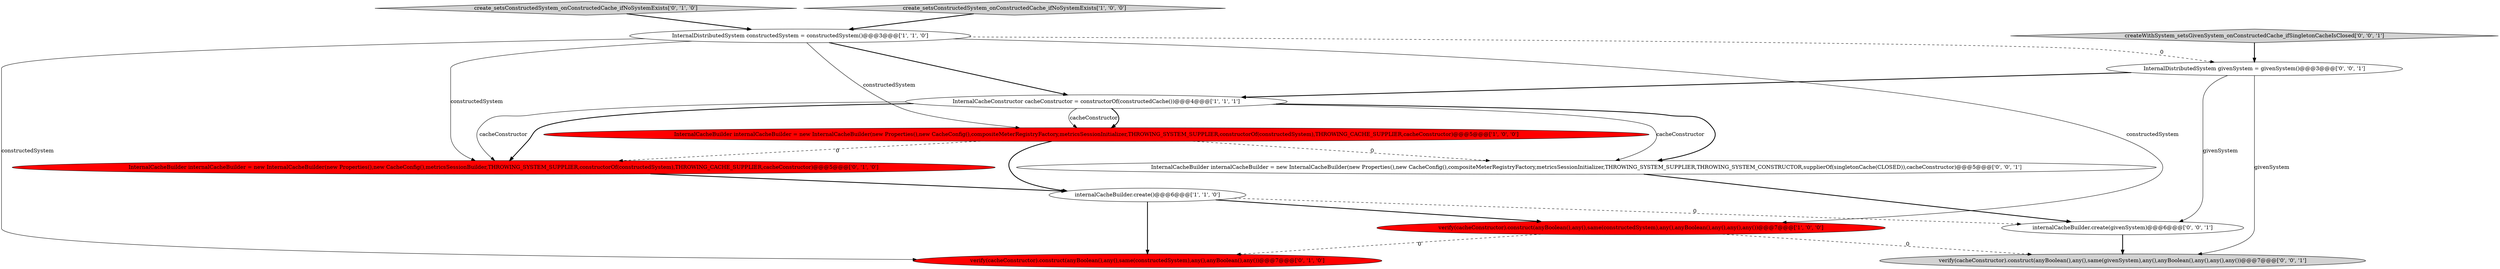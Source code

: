 digraph {
8 [style = filled, label = "create_setsConstructedSystem_onConstructedCache_ifNoSystemExists['0', '1', '0']", fillcolor = lightgray, shape = diamond image = "AAA0AAABBB2BBB"];
9 [style = filled, label = "InternalCacheBuilder internalCacheBuilder = new InternalCacheBuilder(new Properties(),new CacheConfig(),compositeMeterRegistryFactory,metricsSessionInitializer,THROWING_SYSTEM_SUPPLIER,THROWING_SYSTEM_CONSTRUCTOR,supplierOf(singletonCache(CLOSED)),cacheConstructor)@@@5@@@['0', '0', '1']", fillcolor = white, shape = ellipse image = "AAA0AAABBB3BBB"];
2 [style = filled, label = "InternalDistributedSystem constructedSystem = constructedSystem()@@@3@@@['1', '1', '0']", fillcolor = white, shape = ellipse image = "AAA0AAABBB1BBB"];
10 [style = filled, label = "internalCacheBuilder.create(givenSystem)@@@6@@@['0', '0', '1']", fillcolor = white, shape = ellipse image = "AAA0AAABBB3BBB"];
13 [style = filled, label = "InternalDistributedSystem givenSystem = givenSystem()@@@3@@@['0', '0', '1']", fillcolor = white, shape = ellipse image = "AAA0AAABBB3BBB"];
1 [style = filled, label = "internalCacheBuilder.create()@@@6@@@['1', '1', '0']", fillcolor = white, shape = ellipse image = "AAA0AAABBB1BBB"];
0 [style = filled, label = "InternalCacheBuilder internalCacheBuilder = new InternalCacheBuilder(new Properties(),new CacheConfig(),compositeMeterRegistryFactory,metricsSessionInitializer,THROWING_SYSTEM_SUPPLIER,constructorOf(constructedSystem),THROWING_CACHE_SUPPLIER,cacheConstructor)@@@5@@@['1', '0', '0']", fillcolor = red, shape = ellipse image = "AAA1AAABBB1BBB"];
5 [style = filled, label = "create_setsConstructedSystem_onConstructedCache_ifNoSystemExists['1', '0', '0']", fillcolor = lightgray, shape = diamond image = "AAA0AAABBB1BBB"];
11 [style = filled, label = "verify(cacheConstructor).construct(anyBoolean(),any(),same(givenSystem),any(),anyBoolean(),any(),any(),any())@@@7@@@['0', '0', '1']", fillcolor = lightgray, shape = ellipse image = "AAA0AAABBB3BBB"];
3 [style = filled, label = "verify(cacheConstructor).construct(anyBoolean(),any(),same(constructedSystem),any(),anyBoolean(),any(),any(),any())@@@7@@@['1', '0', '0']", fillcolor = red, shape = ellipse image = "AAA1AAABBB1BBB"];
4 [style = filled, label = "InternalCacheConstructor cacheConstructor = constructorOf(constructedCache())@@@4@@@['1', '1', '1']", fillcolor = white, shape = ellipse image = "AAA0AAABBB1BBB"];
7 [style = filled, label = "InternalCacheBuilder internalCacheBuilder = new InternalCacheBuilder(new Properties(),new CacheConfig(),metricsSessionBuilder,THROWING_SYSTEM_SUPPLIER,constructorOf(constructedSystem),THROWING_CACHE_SUPPLIER,cacheConstructor)@@@5@@@['0', '1', '0']", fillcolor = red, shape = ellipse image = "AAA1AAABBB2BBB"];
12 [style = filled, label = "createWithSystem_setsGivenSystem_onConstructedCache_ifSingletonCacheIsClosed['0', '0', '1']", fillcolor = lightgray, shape = diamond image = "AAA0AAABBB3BBB"];
6 [style = filled, label = "verify(cacheConstructor).construct(anyBoolean(),any(),same(constructedSystem),any(),anyBoolean(),any())@@@7@@@['0', '1', '0']", fillcolor = red, shape = ellipse image = "AAA1AAABBB2BBB"];
2->3 [style = solid, label="constructedSystem"];
4->9 [style = bold, label=""];
13->11 [style = solid, label="givenSystem"];
3->6 [style = dashed, label="0"];
7->1 [style = bold, label=""];
2->0 [style = solid, label="constructedSystem"];
4->0 [style = solid, label="cacheConstructor"];
13->10 [style = solid, label="givenSystem"];
4->7 [style = solid, label="cacheConstructor"];
1->3 [style = bold, label=""];
1->10 [style = dashed, label="0"];
9->10 [style = bold, label=""];
2->4 [style = bold, label=""];
4->7 [style = bold, label=""];
4->0 [style = bold, label=""];
12->13 [style = bold, label=""];
5->2 [style = bold, label=""];
1->6 [style = bold, label=""];
4->9 [style = solid, label="cacheConstructor"];
8->2 [style = bold, label=""];
2->13 [style = dashed, label="0"];
0->1 [style = bold, label=""];
0->9 [style = dashed, label="0"];
2->6 [style = solid, label="constructedSystem"];
0->7 [style = dashed, label="0"];
13->4 [style = bold, label=""];
3->11 [style = dashed, label="0"];
2->7 [style = solid, label="constructedSystem"];
10->11 [style = bold, label=""];
}

